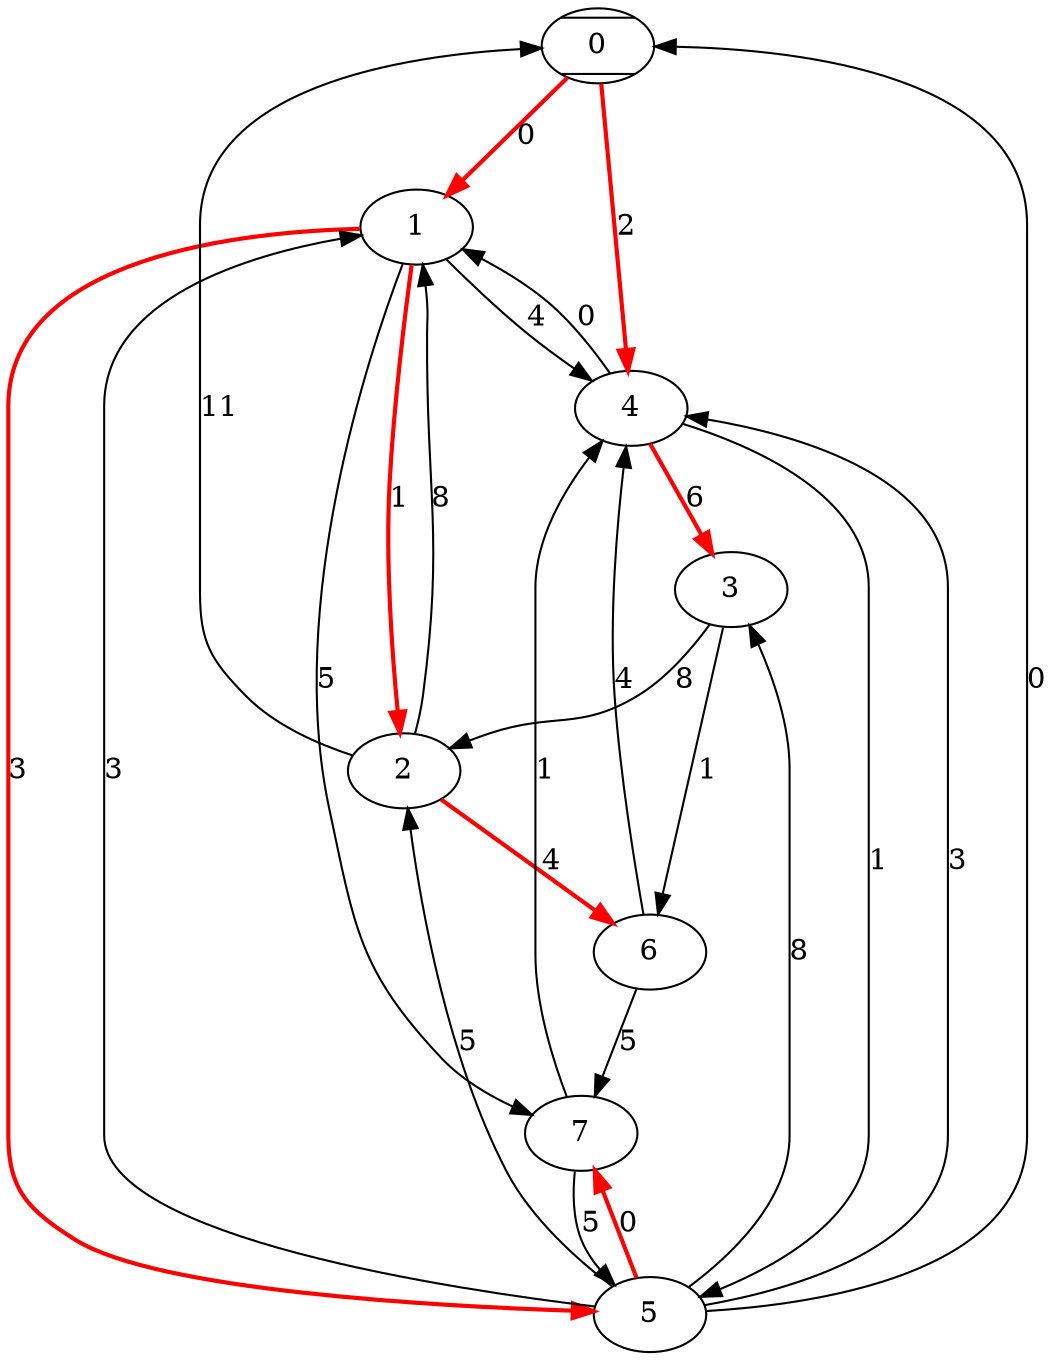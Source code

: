 digraph G {
    0[style = diagonals];
    0 -> 1 [label = 0] [style = bold][color = red];
    0 -> 4 [label = 2] [style = bold][color = red];
    1 -> 2 [label = 1] [style = bold][color = red];
    1 -> 4 [label = 4];
    1 -> 5 [label = 3] [style = bold][color = red];
    1 -> 7 [label = 5];
    2 -> 0 [label = 11];
    2 -> 1 [label = 8];
    2 -> 6 [label = 4] [style = bold][color = red];
    3 -> 2 [label = 8];
    3 -> 6 [label = 1];
    4 -> 1 [label = 0];
    4 -> 3 [label = 6] [style = bold][color = red];
    4 -> 5 [label = 1];
    5 -> 0 [label = 0];
    5 -> 1 [label = 3];
    5 -> 2 [label = 5];
    5 -> 3 [label = 8];
    5 -> 4 [label = 3];
    5 -> 7 [label = 0] [style = bold][color = red];
    6 -> 4 [label = 4];
    6 -> 7 [label = 5];
    7 -> 4 [label = 1];
    7 -> 5 [label = 5];
}